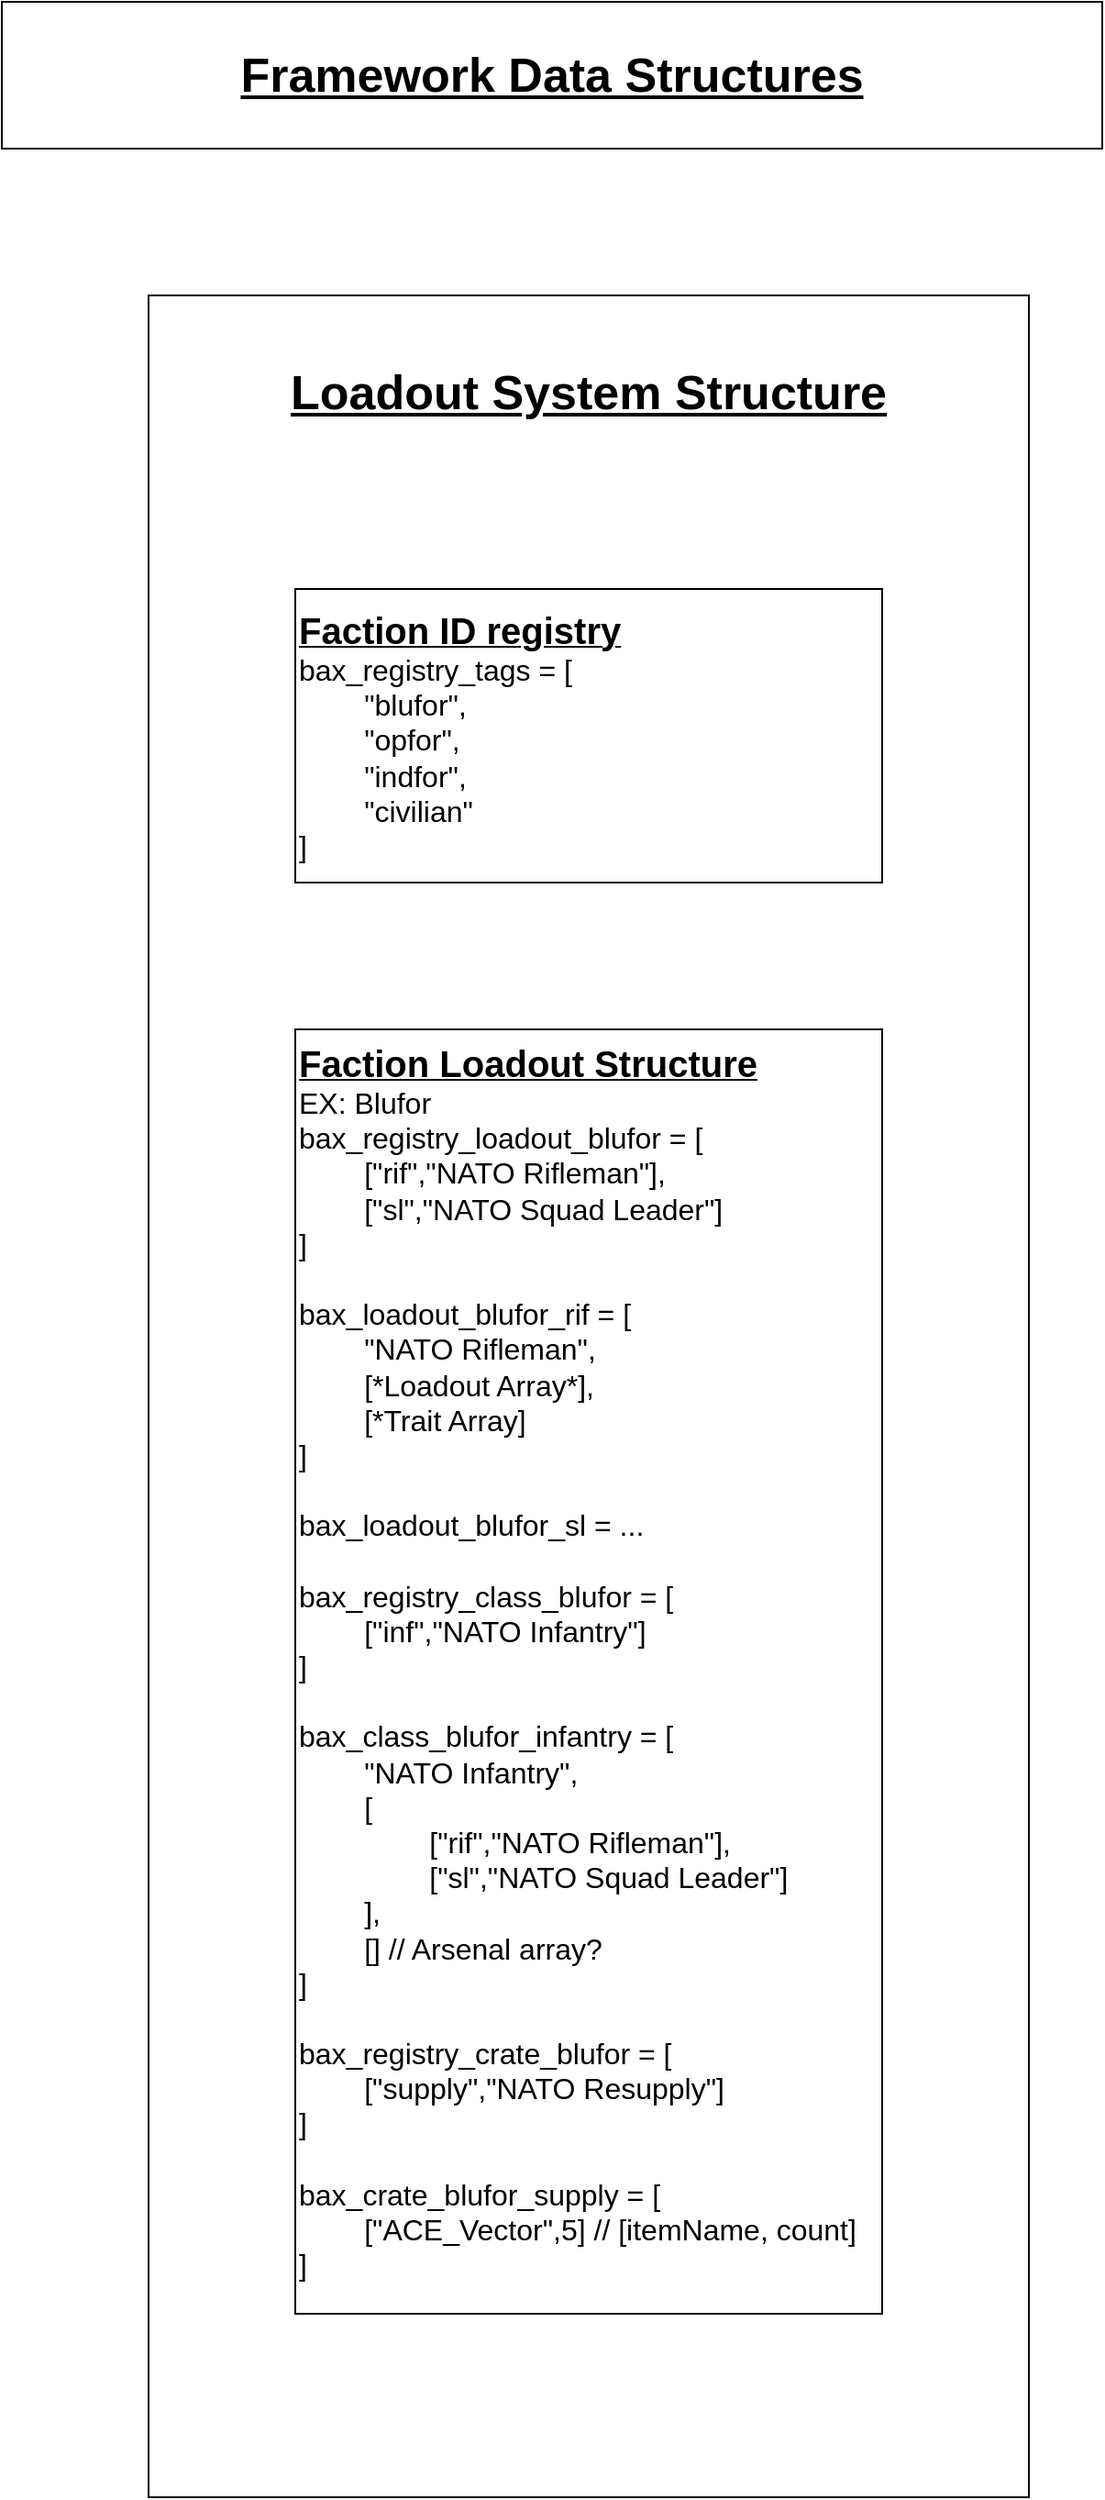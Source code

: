 <mxfile>
    <diagram id="2_yqGNxP0lrUwjUOIC-L" name="Page-1">
        <mxGraphModel dx="1851" dy="1431" grid="1" gridSize="20" guides="1" tooltips="1" connect="1" arrows="1" fold="1" page="1" pageScale="1" pageWidth="1600" pageHeight="1600" math="0" shadow="0">
            <root>
                <mxCell id="0"/>
                <mxCell id="1" parent="0"/>
                <mxCell id="5" value="&lt;br&gt;Loadout System Structure" style="rounded=0;whiteSpace=wrap;html=1;fontSize=26;fontStyle=5;verticalAlign=top;" vertex="1" parent="1">
                    <mxGeometry x="80" y="160" width="480" height="1200" as="geometry"/>
                </mxCell>
                <mxCell id="2" value="&lt;b style=&quot;font-size: 26px;&quot;&gt;&lt;u style=&quot;font-size: 26px;&quot;&gt;Framework Data Structures&lt;/u&gt;&lt;/b&gt;" style="rounded=0;whiteSpace=wrap;html=1;align=center;verticalAlign=middle;fontSize=26;" parent="1" vertex="1">
                    <mxGeometry width="600" height="80" as="geometry"/>
                </mxCell>
                <mxCell id="3" value="&lt;b&gt;&lt;u&gt;&lt;font style=&quot;font-size: 20px;&quot;&gt;Faction ID registry&lt;/font&gt;&lt;/u&gt;&lt;/b&gt;&lt;br&gt;bax_registry_tags = [&lt;br&gt;&lt;span style=&quot;white-space: pre;&quot;&gt;&#9;&lt;/span&gt;&quot;blufor&quot;,&lt;br&gt;&lt;span style=&quot;white-space: pre;&quot;&gt;&#9;&lt;/span&gt;&quot;opfor&quot;,&lt;br&gt;&lt;span style=&quot;white-space: pre;&quot;&gt;&#9;&lt;/span&gt;&quot;indfor&quot;,&lt;br&gt;&lt;span style=&quot;white-space: pre;&quot;&gt;&#9;&lt;/span&gt;&quot;civilian&quot;&lt;br&gt;]" style="rounded=0;whiteSpace=wrap;html=1;fontSize=16;align=left;" vertex="1" parent="1">
                    <mxGeometry x="160" y="320" width="320" height="160" as="geometry"/>
                </mxCell>
                <mxCell id="4" value="&lt;b&gt;&lt;u&gt;&lt;font style=&quot;font-size: 20px;&quot;&gt;Faction Loadout Structure&lt;br&gt;&lt;/font&gt;&lt;/u&gt;&lt;/b&gt;EX: Blufor&lt;br&gt;bax_registry_loadout_blufor = [&lt;br&gt;&lt;span style=&quot;white-space: pre;&quot;&gt;&#9;&lt;/span&gt;[&quot;rif&quot;,&quot;NATO Rifleman&quot;],&lt;br&gt;&lt;span style=&quot;white-space: pre;&quot;&gt;&#9;&lt;/span&gt;[&quot;sl&quot;,&quot;NATO Squad Leader&quot;]&lt;br&gt;]&lt;br&gt;&lt;br&gt;bax_loadout_blufor_rif = [&lt;br&gt;&lt;span style=&quot;white-space: pre;&quot;&gt;&#9;&lt;/span&gt;&quot;NATO Rifleman&quot;,&lt;br&gt;&lt;span style=&quot;white-space: pre;&quot;&gt;&#9;&lt;/span&gt;[*Loadout Array*],&lt;br&gt;&lt;span style=&quot;white-space: pre;&quot;&gt;&#9;&lt;/span&gt;[*Trait Array]&lt;br&gt;]&lt;br&gt;&lt;br&gt;bax_loadout_blufor_sl = ...&lt;br&gt;&lt;br&gt;bax_registry_class_blufor = [&lt;br&gt;&lt;span style=&quot;white-space: pre;&quot;&gt;&#9;&lt;/span&gt;[&quot;inf&quot;,&quot;NATO Infantry&quot;]&lt;br&gt;]&lt;br&gt;&lt;br&gt;bax_class_blufor_infantry = [&lt;br&gt;&lt;span style=&quot;white-space: pre;&quot;&gt;&#9;&lt;/span&gt;&quot;NATO Infantry&quot;,&lt;br&gt;&lt;span style=&quot;white-space: pre;&quot;&gt;&#9;&lt;/span&gt;[&lt;br&gt;&lt;span style=&quot;white-space: pre;&quot;&gt;&#9;&lt;/span&gt;&lt;span style=&quot;white-space: pre;&quot;&gt;&#9;&lt;/span&gt;[&quot;rif&quot;,&quot;NATO Rifleman&quot;],&lt;br&gt;&lt;span style=&quot;white-space: pre;&quot;&gt;&#9;&lt;/span&gt;&lt;span style=&quot;white-space: pre;&quot;&gt;&#9;&lt;/span&gt;[&quot;sl&quot;,&quot;NATO Squad Leader&quot;]&lt;br&gt;&lt;span style=&quot;white-space: pre;&quot;&gt;&#9;&lt;/span&gt;],&lt;br&gt;&lt;span style=&quot;white-space: pre;&quot;&gt;&#9;&lt;/span&gt;[] // Arsenal array?&lt;br&gt;]&lt;br&gt;&lt;br&gt;bax_registry_crate_blufor = [&lt;br&gt;&lt;span style=&quot;white-space: pre;&quot;&gt;&#9;&lt;/span&gt;[&quot;supply&quot;,&quot;NATO Resupply&quot;]&lt;br&gt;]&lt;br&gt;&lt;br&gt;bax_crate_blufor_supply = [&lt;br&gt;&lt;span style=&quot;white-space: pre;&quot;&gt;&#9;&lt;/span&gt;[&quot;ACE_Vector&quot;,5] // [itemName, count]&lt;br&gt;]" style="rounded=0;whiteSpace=wrap;html=1;fontSize=16;align=left;verticalAlign=top;" vertex="1" parent="1">
                    <mxGeometry x="160" y="560" width="320" height="700" as="geometry"/>
                </mxCell>
            </root>
        </mxGraphModel>
    </diagram>
</mxfile>